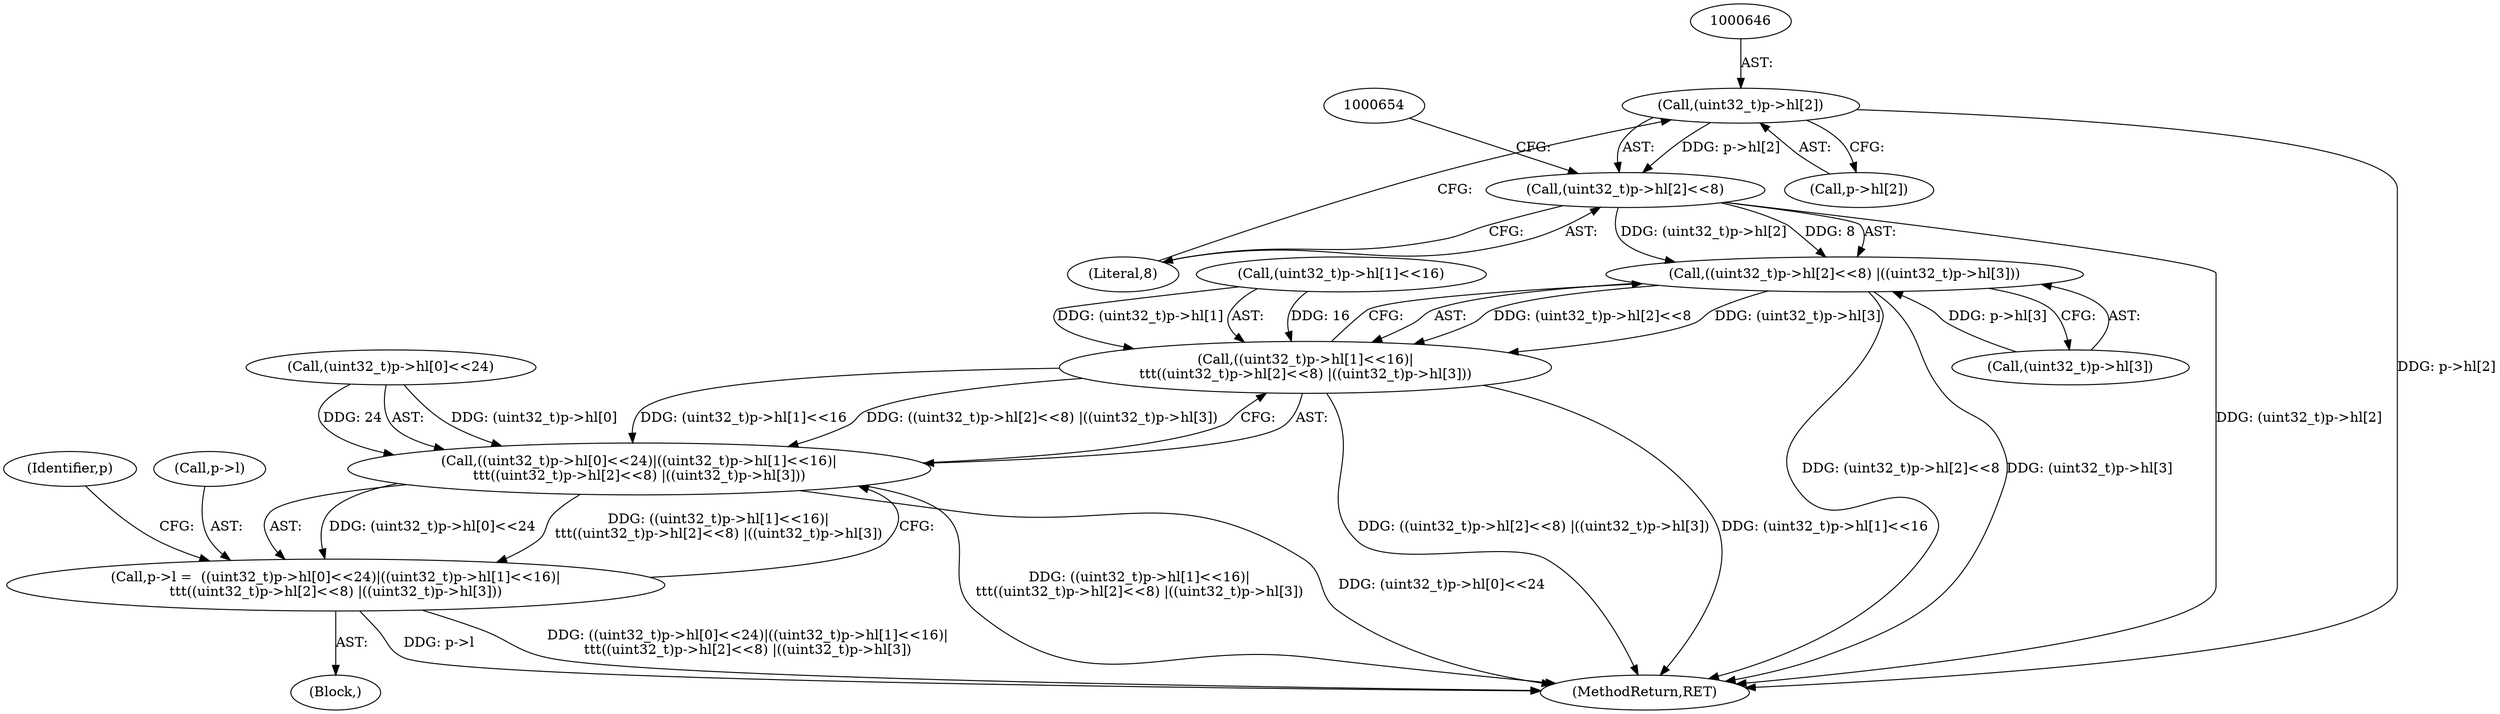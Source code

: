 digraph "0_file_59e63838913eee47f5c120a6c53d4565af638158@pointer" {
"1000645" [label="(Call,(uint32_t)p->hl[2])"];
"1000644" [label="(Call,(uint32_t)p->hl[2]<<8)"];
"1000643" [label="(Call,((uint32_t)p->hl[2]<<8) |((uint32_t)p->hl[3]))"];
"1000633" [label="(Call,((uint32_t)p->hl[1]<<16)|\n\t\t\t((uint32_t)p->hl[2]<<8) |((uint32_t)p->hl[3]))"];
"1000623" [label="(Call,((uint32_t)p->hl[0]<<24)|((uint32_t)p->hl[1]<<16)|\n\t\t\t((uint32_t)p->hl[2]<<8) |((uint32_t)p->hl[3]))"];
"1000619" [label="(Call,p->l =  ((uint32_t)p->hl[0]<<24)|((uint32_t)p->hl[1]<<16)|\n\t\t\t((uint32_t)p->hl[2]<<8) |((uint32_t)p->hl[3]))"];
"1000653" [label="(Call,(uint32_t)p->hl[3])"];
"1000909" [label="(MethodReturn,RET)"];
"1000619" [label="(Call,p->l =  ((uint32_t)p->hl[0]<<24)|((uint32_t)p->hl[1]<<16)|\n\t\t\t((uint32_t)p->hl[2]<<8) |((uint32_t)p->hl[3]))"];
"1000624" [label="(Call,(uint32_t)p->hl[0]<<24)"];
"1000620" [label="(Call,p->l)"];
"1000661" [label="(Identifier,p)"];
"1000124" [label="(Block,)"];
"1000643" [label="(Call,((uint32_t)p->hl[2]<<8) |((uint32_t)p->hl[3]))"];
"1000644" [label="(Call,(uint32_t)p->hl[2]<<8)"];
"1000647" [label="(Call,p->hl[2])"];
"1000623" [label="(Call,((uint32_t)p->hl[0]<<24)|((uint32_t)p->hl[1]<<16)|\n\t\t\t((uint32_t)p->hl[2]<<8) |((uint32_t)p->hl[3]))"];
"1000645" [label="(Call,(uint32_t)p->hl[2])"];
"1000633" [label="(Call,((uint32_t)p->hl[1]<<16)|\n\t\t\t((uint32_t)p->hl[2]<<8) |((uint32_t)p->hl[3]))"];
"1000652" [label="(Literal,8)"];
"1000634" [label="(Call,(uint32_t)p->hl[1]<<16)"];
"1000645" -> "1000644"  [label="AST: "];
"1000645" -> "1000647"  [label="CFG: "];
"1000646" -> "1000645"  [label="AST: "];
"1000647" -> "1000645"  [label="AST: "];
"1000652" -> "1000645"  [label="CFG: "];
"1000645" -> "1000909"  [label="DDG: p->hl[2]"];
"1000645" -> "1000644"  [label="DDG: p->hl[2]"];
"1000644" -> "1000643"  [label="AST: "];
"1000644" -> "1000652"  [label="CFG: "];
"1000652" -> "1000644"  [label="AST: "];
"1000654" -> "1000644"  [label="CFG: "];
"1000644" -> "1000909"  [label="DDG: (uint32_t)p->hl[2]"];
"1000644" -> "1000643"  [label="DDG: (uint32_t)p->hl[2]"];
"1000644" -> "1000643"  [label="DDG: 8"];
"1000643" -> "1000633"  [label="AST: "];
"1000643" -> "1000653"  [label="CFG: "];
"1000653" -> "1000643"  [label="AST: "];
"1000633" -> "1000643"  [label="CFG: "];
"1000643" -> "1000909"  [label="DDG: (uint32_t)p->hl[2]<<8"];
"1000643" -> "1000909"  [label="DDG: (uint32_t)p->hl[3]"];
"1000643" -> "1000633"  [label="DDG: (uint32_t)p->hl[2]<<8"];
"1000643" -> "1000633"  [label="DDG: (uint32_t)p->hl[3]"];
"1000653" -> "1000643"  [label="DDG: p->hl[3]"];
"1000633" -> "1000623"  [label="AST: "];
"1000634" -> "1000633"  [label="AST: "];
"1000623" -> "1000633"  [label="CFG: "];
"1000633" -> "1000909"  [label="DDG: ((uint32_t)p->hl[2]<<8) |((uint32_t)p->hl[3])"];
"1000633" -> "1000909"  [label="DDG: (uint32_t)p->hl[1]<<16"];
"1000633" -> "1000623"  [label="DDG: (uint32_t)p->hl[1]<<16"];
"1000633" -> "1000623"  [label="DDG: ((uint32_t)p->hl[2]<<8) |((uint32_t)p->hl[3])"];
"1000634" -> "1000633"  [label="DDG: (uint32_t)p->hl[1]"];
"1000634" -> "1000633"  [label="DDG: 16"];
"1000623" -> "1000619"  [label="AST: "];
"1000624" -> "1000623"  [label="AST: "];
"1000619" -> "1000623"  [label="CFG: "];
"1000623" -> "1000909"  [label="DDG: ((uint32_t)p->hl[1]<<16)|\n\t\t\t((uint32_t)p->hl[2]<<8) |((uint32_t)p->hl[3])"];
"1000623" -> "1000909"  [label="DDG: (uint32_t)p->hl[0]<<24"];
"1000623" -> "1000619"  [label="DDG: (uint32_t)p->hl[0]<<24"];
"1000623" -> "1000619"  [label="DDG: ((uint32_t)p->hl[1]<<16)|\n\t\t\t((uint32_t)p->hl[2]<<8) |((uint32_t)p->hl[3])"];
"1000624" -> "1000623"  [label="DDG: (uint32_t)p->hl[0]"];
"1000624" -> "1000623"  [label="DDG: 24"];
"1000619" -> "1000124"  [label="AST: "];
"1000620" -> "1000619"  [label="AST: "];
"1000661" -> "1000619"  [label="CFG: "];
"1000619" -> "1000909"  [label="DDG: ((uint32_t)p->hl[0]<<24)|((uint32_t)p->hl[1]<<16)|\n\t\t\t((uint32_t)p->hl[2]<<8) |((uint32_t)p->hl[3])"];
"1000619" -> "1000909"  [label="DDG: p->l"];
}

